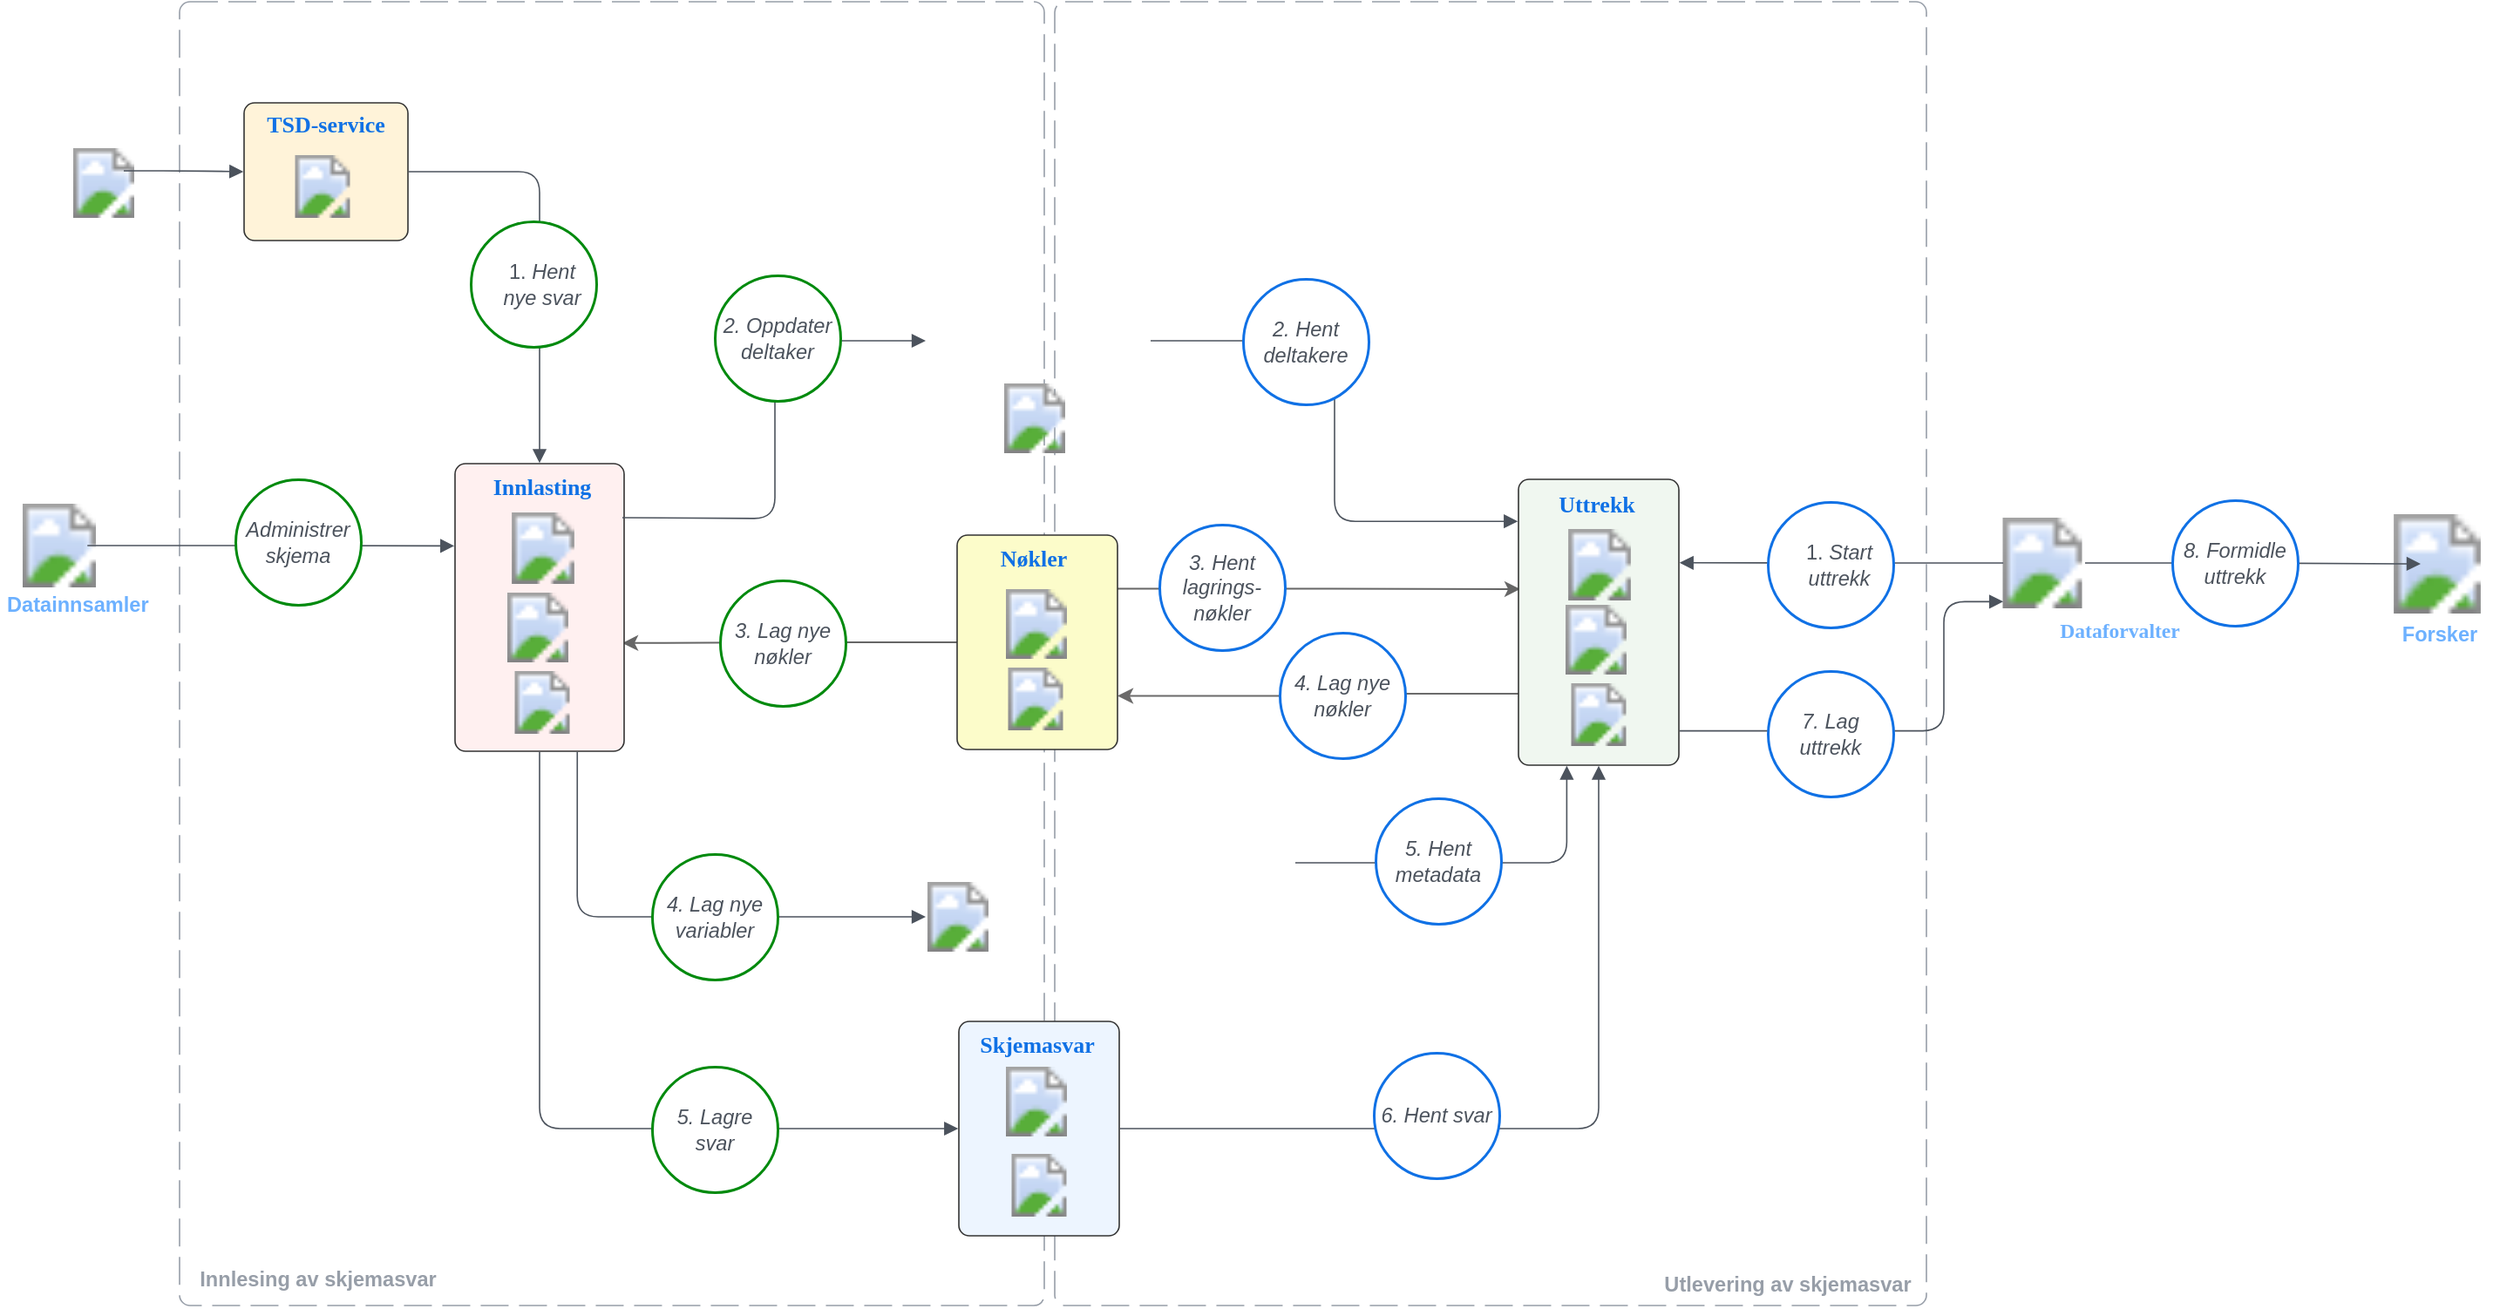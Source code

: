 <mxfile version="21.2.2" type="github">
  <diagram name="Overordnet DFD" id="p1mobohHn-rAi2GdAl_f">
    <mxGraphModel dx="2954" dy="1124" grid="0" gridSize="10" guides="1" tooltips="1" connect="1" arrows="1" fold="1" page="1" pageScale="1" pageWidth="1169" pageHeight="1654" math="0" shadow="0">
      <root>
        <mxCell id="0" />
        <mxCell id="1" parent="0" />
        <mxCell id="_SskfhGTbJ6wE_vmLKrL-1" value="" style="group;movable=1;resizable=1;rotatable=1;deletable=1;editable=1;locked=0;connectable=1;" parent="1" connectable="0" vertex="1">
          <mxGeometry x="62" y="85" width="1431" height="748" as="geometry" />
        </mxCell>
        <mxCell id="_SskfhGTbJ6wE_vmLKrL-2" style="edgeStyle=orthogonalEdgeStyle;rounded=0;orthogonalLoop=1;jettySize=auto;html=1;exitX=0;exitY=0.5;exitDx=0;exitDy=0;entryX=0.99;entryY=0.624;entryDx=0;entryDy=0;entryPerimeter=0;movable=1;resizable=1;rotatable=1;deletable=1;editable=1;locked=0;connectable=1;strokeColor=#666666;" parent="_SskfhGTbJ6wE_vmLKrL-1" source="_SskfhGTbJ6wE_vmLKrL-26" target="_SskfhGTbJ6wE_vmLKrL-7" edge="1">
          <mxGeometry relative="1" as="geometry" />
        </mxCell>
        <mxCell id="_SskfhGTbJ6wE_vmLKrL-3" value="" style="html=1;jettySize=18;whiteSpace=wrap;fontSize=13;strokeColor=#4c535d;strokeOpacity=100;strokeWidth=0.8;rounded=1;arcSize=24;edgeStyle=orthogonalEdgeStyle;startArrow=none;endArrow=block;endFill=1;exitX=1.004;exitY=0.5;exitPerimeter=0;entryX=0.5;entryY=1.002;entryPerimeter=0;lucidId=m3ALGj-d7joP;movable=1;resizable=1;rotatable=1;deletable=1;editable=1;locked=0;connectable=1;" parent="_SskfhGTbJ6wE_vmLKrL-1" source="_SskfhGTbJ6wE_vmLKrL-18" target="_SskfhGTbJ6wE_vmLKrL-33" edge="1">
          <mxGeometry width="100" height="100" relative="1" as="geometry">
            <Array as="points" />
          </mxGeometry>
        </mxCell>
        <mxCell id="_SskfhGTbJ6wE_vmLKrL-4" value="" style="html=1;jettySize=18;whiteSpace=wrap;fontSize=13;strokeColor=#4c535d;strokeOpacity=100;strokeWidth=0.8;rounded=1;arcSize=24;edgeStyle=orthogonalEdgeStyle;startArrow=none;endArrow=block;endFill=1;exitX=1;exitY=0.5;exitPerimeter=0;entryX=0.301;entryY=1.002;entryPerimeter=0;lucidId=NqBLbaFmAcKg;movable=1;resizable=1;rotatable=1;deletable=1;editable=1;locked=0;connectable=1;" parent="_SskfhGTbJ6wE_vmLKrL-1" source="_SskfhGTbJ6wE_vmLKrL-31" target="_SskfhGTbJ6wE_vmLKrL-33" edge="1">
          <mxGeometry width="100" height="100" relative="1" as="geometry">
            <Array as="points" />
          </mxGeometry>
        </mxCell>
        <mxCell id="_SskfhGTbJ6wE_vmLKrL-5" style="edgeStyle=orthogonalEdgeStyle;rounded=0;orthogonalLoop=1;jettySize=auto;html=1;exitX=1;exitY=0.25;exitDx=0;exitDy=0;entryX=0.011;entryY=0.384;entryDx=0;entryDy=0;entryPerimeter=0;strokeColor=#666666;movable=1;resizable=1;rotatable=1;deletable=1;editable=1;locked=0;connectable=1;" parent="_SskfhGTbJ6wE_vmLKrL-1" source="_SskfhGTbJ6wE_vmLKrL-26" target="_SskfhGTbJ6wE_vmLKrL-33" edge="1">
          <mxGeometry relative="1" as="geometry" />
        </mxCell>
        <mxCell id="_SskfhGTbJ6wE_vmLKrL-6" style="edgeStyle=orthogonalEdgeStyle;rounded=0;orthogonalLoop=1;jettySize=auto;html=1;exitX=0;exitY=0.75;exitDx=0;exitDy=0;entryX=1;entryY=0.75;entryDx=0;entryDy=0;strokeColor=#6B6A6A;movable=1;resizable=1;rotatable=1;deletable=1;editable=1;locked=0;connectable=1;" parent="_SskfhGTbJ6wE_vmLKrL-1" source="_SskfhGTbJ6wE_vmLKrL-33" target="_SskfhGTbJ6wE_vmLKrL-26" edge="1">
          <mxGeometry relative="1" as="geometry" />
        </mxCell>
        <mxCell id="_SskfhGTbJ6wE_vmLKrL-7" value="" style="html=1;overflow=block;blockSpacing=1;whiteSpace=wrap;container=1;pointerEvents=0;collapsible=0;recursiveResize=0;fontSize=13;fontFamily=Aller;fontColor=#1071e5;fontStyle=1;align=center;spacing=0;strokeColor=#333333;strokeOpacity=100;fillOpacity=100;rounded=1;absoluteArcSize=1;arcSize=12;fillColor=#fff0f0;strokeWidth=0.8;lucidId=BAAL~JC_bgIk;movable=1;resizable=1;rotatable=1;deletable=1;editable=1;locked=0;connectable=1;" parent="_SskfhGTbJ6wE_vmLKrL-1" vertex="1">
          <mxGeometry x="260" y="265" width="97" height="165" as="geometry" />
        </mxCell>
        <mxCell id="_SskfhGTbJ6wE_vmLKrL-8" value="Innlasting" style="html=1;overflow=block;blockSpacing=1;whiteSpace=wrap;fontSize=13;fontFamily=Aller;fontColor=#1071e5;fontStyle=1;align=center;spacing=3.8;strokeOpacity=0;fillOpacity=0;rounded=1;absoluteArcSize=1;arcSize=12;fillColor=#ffffff;dashed=1;fixDash=1;dashPattern=3 8;strokeWidth=0.8;lucidId=6TALJ8ZVi1BV;movable=1;resizable=1;rotatable=1;deletable=1;editable=1;locked=0;connectable=1;" parent="_SskfhGTbJ6wE_vmLKrL-7" vertex="1">
          <mxGeometry x="3" y="-6" width="94" height="37" as="geometry" />
        </mxCell>
        <mxCell id="_SskfhGTbJ6wE_vmLKrL-9" value="" style="html=1;overflow=block;blockSpacing=1;whiteSpace=wrap;shape=image;fontSize=13;spacing=0;strokeColor=none;strokeOpacity=100;dashed=1;fixDash=1;dashPattern=3 8;strokeWidth=0;image=https://images.lucid.app/images/489b27bb-14c3-4a00-80f2-0de140884c8b/content;lucidId=aDALiyf85_mt;movable=1;resizable=1;rotatable=1;deletable=1;editable=1;locked=0;connectable=1;" parent="_SskfhGTbJ6wE_vmLKrL-7" vertex="1">
          <mxGeometry x="32" y="119" width="36" height="36" as="geometry" />
        </mxCell>
        <mxCell id="_SskfhGTbJ6wE_vmLKrL-10" value="" style="html=1;overflow=block;blockSpacing=1;whiteSpace=wrap;container=1;pointerEvents=0;collapsible=0;recursiveResize=0;fontSize=13;align=center;spacing=0;strokeColor=#979ea8;strokeOpacity=100;fillOpacity=0;rounded=1;absoluteArcSize=1;arcSize=12;fillColor=#000000;dashed=1;fixDash=1;dashPattern=16 6;strokeWidth=0.8;lucidId=GzBLAIeZcSr7;movable=1;resizable=1;rotatable=1;deletable=1;editable=1;locked=0;connectable=1;" parent="_SskfhGTbJ6wE_vmLKrL-1" vertex="1">
          <mxGeometry x="102" width="496" height="748" as="geometry" />
        </mxCell>
        <mxCell id="_SskfhGTbJ6wE_vmLKrL-11" value="" style="html=1;overflow=block;blockSpacing=1;whiteSpace=wrap;shape=image;fontSize=13;spacing=0;strokeColor=none;strokeOpacity=100;dashed=1;fixDash=1;dashPattern=3 8;strokeWidth=0;image=https://images.lucid.app/images/78f315e0-aff2-4141-9fc5-e8708625da5f/content;lucidId=aDALw7PpPLFq;movable=1;resizable=1;rotatable=1;deletable=1;editable=1;locked=0;connectable=1;" parent="_SskfhGTbJ6wE_vmLKrL-10" vertex="1">
          <mxGeometry x="187" y="339" width="37" height="40" as="geometry" />
        </mxCell>
        <mxCell id="_SskfhGTbJ6wE_vmLKrL-12" value="" style="html=1;overflow=block;blockSpacing=1;whiteSpace=wrap;shape=image;fontSize=13;spacing=0;strokeColor=none;strokeOpacity=100;dashed=1;fixDash=1;dashPattern=3 8;strokeWidth=0;image=https://images.lucid.app/images/f4a6d068-1747-4cda-8e01-d29fd111b897/content;lucidId=aDALsj3Fu5dK;movable=1;resizable=1;rotatable=1;deletable=1;editable=1;locked=0;connectable=1;" parent="_SskfhGTbJ6wE_vmLKrL-10" vertex="1">
          <mxGeometry x="190" y="293" width="37" height="41" as="geometry" />
        </mxCell>
        <mxCell id="_SskfhGTbJ6wE_vmLKrL-13" value="3. Lag nye nøkler" style="html=1;overflow=block;blockSpacing=1;whiteSpace=wrap;ellipse;fontSize=11.8;fontColor=#4c535d;fontStyle=2;align=center;spacing=3.8;strokeColor=#008a0e;strokeOpacity=100;fillOpacity=100;rounded=1;absoluteArcSize=1;arcSize=12;fillColor=#ffffff;strokeWidth=1.5;lucidId=S-ALPJSNW~8j;movable=1;resizable=1;rotatable=1;deletable=1;editable=1;locked=0;connectable=1;" parent="_SskfhGTbJ6wE_vmLKrL-10" vertex="1">
          <mxGeometry x="310" y="332" width="72" height="72" as="geometry" />
        </mxCell>
        <mxCell id="_SskfhGTbJ6wE_vmLKrL-14" value="" style="html=1;overflow=block;blockSpacing=1;whiteSpace=wrap;container=1;pointerEvents=0;collapsible=0;recursiveResize=0;fontSize=13;align=center;spacing=0;strokeColor=#979ea8;strokeOpacity=100;fillOpacity=0;rounded=1;absoluteArcSize=1;arcSize=12;fillColor=#000000;dashed=1;fixDash=1;dashPattern=16 6;strokeWidth=0.8;lucidId=PzBL8DXL-cK-;movable=1;resizable=1;rotatable=1;deletable=1;editable=1;locked=0;connectable=1;" parent="_SskfhGTbJ6wE_vmLKrL-1" vertex="1">
          <mxGeometry x="604" width="500" height="748" as="geometry" />
        </mxCell>
        <mxCell id="_SskfhGTbJ6wE_vmLKrL-15" value="5. Hent metadata" style="html=1;overflow=block;blockSpacing=1;whiteSpace=wrap;ellipse;fontSize=11.8;fontColor=#4c535d;fontStyle=2;align=center;spacing=3.8;strokeColor=#1071e5;strokeOpacity=100;fillOpacity=100;rounded=1;absoluteArcSize=1;arcSize=12;fillColor=#ffffff;strokeWidth=1.5;lucidId=UqBL99k8uXmt;movable=1;resizable=1;rotatable=1;deletable=1;editable=1;locked=0;connectable=1;" parent="_SskfhGTbJ6wE_vmLKrL-14" vertex="1">
          <mxGeometry x="184" y="457" width="72" height="72" as="geometry" />
        </mxCell>
        <mxCell id="_SskfhGTbJ6wE_vmLKrL-16" value="4. Lag nye nøkler" style="html=1;overflow=block;blockSpacing=1;whiteSpace=wrap;ellipse;fontSize=11.8;fontColor=#4c535d;fontStyle=2;align=center;spacing=3.8;strokeColor=#1071e5;strokeOpacity=100;fillOpacity=100;rounded=1;absoluteArcSize=1;arcSize=12;fillColor=#ffffff;strokeWidth=1.5;lucidId=UqBL99k8uXmt;movable=1;resizable=1;rotatable=1;deletable=1;editable=1;locked=0;connectable=1;" parent="_SskfhGTbJ6wE_vmLKrL-14" vertex="1">
          <mxGeometry x="129" y="362" width="72" height="72" as="geometry" />
        </mxCell>
        <mxCell id="_SskfhGTbJ6wE_vmLKrL-17" value="3. Hent lagrings-nøkler" style="html=1;overflow=block;blockSpacing=1;whiteSpace=wrap;ellipse;fontSize=11.8;fontColor=#4c535d;fontStyle=2;align=center;spacing=3.8;strokeColor=#1071e5;strokeOpacity=100;fillOpacity=100;rounded=1;absoluteArcSize=1;arcSize=12;fillColor=#ffffff;strokeWidth=1.5;lucidId=-pBLqpvFxMqy;movable=1;resizable=1;rotatable=1;deletable=1;editable=1;locked=0;connectable=1;" parent="_SskfhGTbJ6wE_vmLKrL-14" vertex="1">
          <mxGeometry x="60" y="300" width="72" height="72" as="geometry" />
        </mxCell>
        <mxCell id="_SskfhGTbJ6wE_vmLKrL-18" value="" style="html=1;overflow=block;blockSpacing=1;whiteSpace=wrap;container=1;pointerEvents=0;collapsible=0;recursiveResize=0;fontSize=13;fontFamily=Aller;fontColor=#1071e5;fontStyle=1;align=center;spacing=0;strokeColor=#333333;strokeOpacity=100;fillOpacity=100;rounded=1;absoluteArcSize=1;arcSize=12;fillColor=#edf5ff;strokeWidth=0.8;lucidId=butDnPpYBndo;movable=1;resizable=1;rotatable=1;deletable=1;editable=1;locked=0;connectable=1;" parent="_SskfhGTbJ6wE_vmLKrL-1" vertex="1">
          <mxGeometry x="549" y="585" width="92" height="123" as="geometry" />
        </mxCell>
        <mxCell id="_SskfhGTbJ6wE_vmLKrL-19" value="Skjemasvar" style="html=1;overflow=block;blockSpacing=1;whiteSpace=wrap;fontSize=13;fontFamily=Aller;fontColor=#1071e5;fontStyle=1;align=center;spacing=3.8;strokeOpacity=0;fillOpacity=0;rounded=1;absoluteArcSize=1;arcSize=12;fillColor=#ffffff;dashed=1;fixDash=1;dashPattern=3 8;strokeWidth=0.8;lucidId=6TALJ8ZVi1BV;movable=1;resizable=1;rotatable=1;deletable=1;editable=1;locked=0;connectable=1;" parent="_SskfhGTbJ6wE_vmLKrL-18" vertex="1">
          <mxGeometry x="-2" y="-6" width="94" height="37" as="geometry" />
        </mxCell>
        <mxCell id="_SskfhGTbJ6wE_vmLKrL-20" value="" style="html=1;overflow=block;blockSpacing=1;whiteSpace=wrap;shape=image;fontSize=13;spacing=0;strokeColor=none;strokeOpacity=100;dashed=1;fixDash=1;dashPattern=3 8;strokeWidth=0;image=https://images.lucid.app/images/78f315e0-aff2-4141-9fc5-e8708625da5f/content;lucidId=butDirxpSJ1M;movable=1;resizable=1;rotatable=1;deletable=1;editable=1;locked=0;connectable=1;" parent="_SskfhGTbJ6wE_vmLKrL-18" vertex="1">
          <mxGeometry x="26" y="26" width="37" height="40" as="geometry" />
        </mxCell>
        <mxCell id="_SskfhGTbJ6wE_vmLKrL-21" value="" style="html=1;overflow=block;blockSpacing=1;whiteSpace=wrap;shape=image;fontSize=13;spacing=0;strokeColor=none;strokeOpacity=100;dashed=1;fixDash=1;dashPattern=3 8;strokeWidth=0;image=https://images.lucid.app/images/489b27bb-14c3-4a00-80f2-0de140884c8b/content;lucidId=butDoZ-wc36q;movable=1;resizable=1;rotatable=1;deletable=1;editable=1;locked=0;connectable=1;" parent="_SskfhGTbJ6wE_vmLKrL-18" vertex="1">
          <mxGeometry x="28" y="76" width="36" height="36" as="geometry" />
        </mxCell>
        <mxCell id="_SskfhGTbJ6wE_vmLKrL-22" value="" style="group;dropTarget=0;pointerEvents=0;movable=1;resizable=1;rotatable=1;deletable=1;editable=1;locked=0;connectable=1;" parent="_SskfhGTbJ6wE_vmLKrL-1" vertex="1">
          <mxGeometry x="530" y="159" width="129" height="100" as="geometry" />
        </mxCell>
        <mxCell id="_SskfhGTbJ6wE_vmLKrL-23" value="" style="html=1;overflow=block;blockSpacing=1;whiteSpace=wrap;shape=image;fontSize=13;spacing=0;strokeColor=none;strokeOpacity=100;strokeWidth=0;image=https://images.lucid.app/images/6f1b0a71-315b-461a-a54c-21cab451709d/content;imageAspect=0;lucidId=rNtD.P3ywUr0;movable=1;resizable=1;rotatable=1;deletable=1;editable=1;locked=0;connectable=1;" parent="_SskfhGTbJ6wE_vmLKrL-22" vertex="1">
          <mxGeometry width="129" height="71" as="geometry" />
        </mxCell>
        <mxCell id="_SskfhGTbJ6wE_vmLKrL-24" value="" style="html=1;overflow=block;blockSpacing=1;whiteSpace=wrap;shape=image;fontSize=13;spacing=0;strokeColor=none;strokeOpacity=100;dashed=1;fixDash=1;dashPattern=3 8;strokeWidth=0;image=https://images.lucid.app/images/78f315e0-aff2-4141-9fc5-e8708625da5f/content;lucidId=xOtDAjj~40dz;movable=1;resizable=1;rotatable=1;deletable=1;editable=1;locked=0;connectable=1;" parent="_SskfhGTbJ6wE_vmLKrL-22" vertex="1">
          <mxGeometry x="44" y="60" width="37" height="40" as="geometry" />
        </mxCell>
        <mxCell id="_SskfhGTbJ6wE_vmLKrL-25" value="" style="group;dropTarget=0;pointerEvents=0;movable=1;resizable=1;rotatable=1;deletable=1;editable=1;locked=0;connectable=1;" parent="_SskfhGTbJ6wE_vmLKrL-1" vertex="1">
          <mxGeometry x="502" y="296" width="180" height="133" as="geometry" />
        </mxCell>
        <mxCell id="_SskfhGTbJ6wE_vmLKrL-26" value="" style="html=1;overflow=block;blockSpacing=1;whiteSpace=wrap;container=1;pointerEvents=0;collapsible=0;recursiveResize=0;fontSize=13;align=center;spacing=0;strokeColor=#333333;strokeOpacity=100;fillOpacity=100;rounded=1;absoluteArcSize=1;arcSize=12;fillColor=#fcfcca;strokeWidth=0.8;lucidId=butDgJN_UlCV;movable=1;resizable=1;rotatable=1;deletable=1;editable=1;locked=0;connectable=1;" parent="_SskfhGTbJ6wE_vmLKrL-25" vertex="1">
          <mxGeometry x="46" y="10" width="92" height="123" as="geometry" />
        </mxCell>
        <mxCell id="_SskfhGTbJ6wE_vmLKrL-27" value="Nøkler" style="html=1;overflow=block;blockSpacing=1;whiteSpace=wrap;fontSize=13;fontFamily=Aller;fontColor=#1071e5;fontStyle=1;align=center;spacing=3.8;strokeOpacity=0;fillOpacity=0;rounded=1;absoluteArcSize=1;arcSize=12;fillColor=#ffffff;dashed=1;fixDash=1;dashPattern=3 8;strokeWidth=0.8;lucidId=butD~S3N8t9-;movable=1;resizable=1;rotatable=1;deletable=1;editable=1;locked=0;connectable=1;" parent="_SskfhGTbJ6wE_vmLKrL-25" vertex="1">
          <mxGeometry width="180" height="45" as="geometry" />
        </mxCell>
        <mxCell id="_SskfhGTbJ6wE_vmLKrL-28" value="" style="html=1;overflow=block;blockSpacing=1;whiteSpace=wrap;shape=image;fontSize=13;spacing=0;strokeColor=none;strokeOpacity=100;dashed=1;fixDash=1;dashPattern=3 8;strokeWidth=0;image=https://images.lucid.app/images/78f315e0-aff2-4141-9fc5-e8708625da5f/content;lucidId=butDIm9WPqHB;movable=1;resizable=1;rotatable=1;deletable=1;editable=1;locked=0;connectable=1;" parent="_SskfhGTbJ6wE_vmLKrL-1" vertex="1">
          <mxGeometry x="575" y="337" width="37" height="40" as="geometry" />
        </mxCell>
        <mxCell id="_SskfhGTbJ6wE_vmLKrL-29" value="" style="html=1;overflow=block;blockSpacing=1;whiteSpace=wrap;shape=image;fontSize=13;spacing=0;strokeColor=none;strokeOpacity=100;dashed=1;fixDash=1;dashPattern=3 8;strokeWidth=0;image=https://images.lucid.app/images/489b27bb-14c3-4a00-80f2-0de140884c8b/content;lucidId=butD3a-C~3DQ;movable=1;resizable=1;rotatable=1;deletable=1;editable=1;locked=0;connectable=1;" parent="_SskfhGTbJ6wE_vmLKrL-1" vertex="1">
          <mxGeometry x="575" y="382" width="36" height="36" as="geometry" />
        </mxCell>
        <mxCell id="_SskfhGTbJ6wE_vmLKrL-30" value="" style="group;dropTarget=0;pointerEvents=0;movable=1;resizable=1;rotatable=1;deletable=1;editable=1;locked=0;connectable=1;" parent="_SskfhGTbJ6wE_vmLKrL-1" vertex="1">
          <mxGeometry x="530" y="469" width="212" height="76" as="geometry" />
        </mxCell>
        <mxCell id="_SskfhGTbJ6wE_vmLKrL-31" value="" style="html=1;overflow=block;blockSpacing=1;whiteSpace=wrap;shape=image;fontSize=13;spacing=0;strokeColor=none;strokeOpacity=100;strokeWidth=0;image=https://images.lucid.app/images/5cb737f9-5483-4222-b59e-92fc2ca790d2/content;imageAspect=0;lucidId=bxtDoopioOxb;movable=1;resizable=1;rotatable=1;deletable=1;editable=1;locked=0;connectable=1;" parent="_SskfhGTbJ6wE_vmLKrL-30" vertex="1">
          <mxGeometry x="16" width="196" height="50" as="geometry" />
        </mxCell>
        <mxCell id="_SskfhGTbJ6wE_vmLKrL-32" value="" style="html=1;overflow=block;blockSpacing=1;whiteSpace=wrap;shape=image;fontSize=13;spacing=0;strokeColor=none;strokeOpacity=100;dashed=1;fixDash=1;dashPattern=3 8;strokeWidth=0;image=https://images.lucid.app/images/78f315e0-aff2-4141-9fc5-e8708625da5f/content;lucidId=hPtDIRYQK_m8;movable=1;resizable=1;rotatable=1;deletable=1;editable=1;locked=0;connectable=1;" parent="_SskfhGTbJ6wE_vmLKrL-30" vertex="1">
          <mxGeometry y="36" width="37" height="40" as="geometry" />
        </mxCell>
        <mxCell id="_SskfhGTbJ6wE_vmLKrL-33" value="" style="html=1;overflow=block;blockSpacing=1;whiteSpace=wrap;container=1;pointerEvents=0;collapsible=0;recursiveResize=0;fontSize=13;align=center;spacing=0;strokeColor=#333333;strokeOpacity=100;fillOpacity=100;rounded=1;absoluteArcSize=1;arcSize=12;fillColor=#f0f7f0;strokeWidth=0.8;lucidId=butDTeWXla3T;movable=1;resizable=1;rotatable=1;deletable=1;editable=1;locked=0;connectable=1;" parent="_SskfhGTbJ6wE_vmLKrL-1" vertex="1">
          <mxGeometry x="870" y="274" width="92" height="164" as="geometry" />
        </mxCell>
        <mxCell id="_SskfhGTbJ6wE_vmLKrL-34" value="Uttrekk" style="html=1;overflow=block;blockSpacing=1;whiteSpace=wrap;fontSize=13;fontFamily=Aller;fontColor=#1071e5;fontStyle=1;align=center;spacing=3.8;strokeOpacity=0;fillOpacity=0;rounded=1;absoluteArcSize=1;arcSize=12;fillColor=#ffffff;dashed=1;fixDash=1;dashPattern=3 8;strokeWidth=0.8;lucidId=6TALJ8ZVi1BV;movable=1;resizable=1;rotatable=1;deletable=1;editable=1;locked=0;connectable=1;" parent="_SskfhGTbJ6wE_vmLKrL-33" vertex="1">
          <mxGeometry x="-2" y="-5" width="94" height="37" as="geometry" />
        </mxCell>
        <mxCell id="_SskfhGTbJ6wE_vmLKrL-35" value="" style="html=1;overflow=block;blockSpacing=1;whiteSpace=wrap;shape=image;fontSize=13;spacing=0;strokeColor=none;strokeOpacity=100;dashed=1;fixDash=1;dashPattern=3 8;strokeWidth=0;image=https://images.lucid.app/images/78f315e0-aff2-4141-9fc5-e8708625da5f/content;lucidId=aDALw7PpPLFq;movable=1;resizable=1;rotatable=1;deletable=1;editable=1;locked=0;connectable=1;" parent="_SskfhGTbJ6wE_vmLKrL-33" vertex="1">
          <mxGeometry x="26" y="72" width="37" height="40" as="geometry" />
        </mxCell>
        <mxCell id="_SskfhGTbJ6wE_vmLKrL-36" value="" style="html=1;overflow=block;blockSpacing=1;whiteSpace=wrap;shape=image;fontSize=13;spacing=0;strokeColor=none;strokeOpacity=100;dashed=1;fixDash=1;dashPattern=3 8;strokeWidth=0;image=https://images.lucid.app/images/f4a6d068-1747-4cda-8e01-d29fd111b897/content;lucidId=aDALsj3Fu5dK;movable=1;resizable=1;rotatable=1;deletable=1;editable=1;locked=0;connectable=1;" parent="_SskfhGTbJ6wE_vmLKrL-33" vertex="1">
          <mxGeometry x="28" y="28.5" width="37" height="41" as="geometry" />
        </mxCell>
        <mxCell id="_SskfhGTbJ6wE_vmLKrL-37" value="" style="group;dropTarget=0;pointerEvents=0;movable=1;resizable=1;rotatable=1;deletable=1;editable=1;locked=0;connectable=1;" parent="_SskfhGTbJ6wE_vmLKrL-1" vertex="1">
          <mxGeometry x="1366" y="294" width="65" height="84" as="geometry" />
        </mxCell>
        <mxCell id="_SskfhGTbJ6wE_vmLKrL-38" value="" style="html=1;overflow=block;blockSpacing=1;whiteSpace=wrap;shape=image;fontSize=13;spacing=0;strokeColor=none;strokeOpacity=100;dashed=1;fixDash=1;dashPattern=3 8;strokeWidth=0;image=https://assets.streamlinehq.com/image/private/w_48,h_48,ar_1/f_auto/v1/icons/streamline-freehand-duotone/avatars/geometric-women-professions/geometric-professions-woman-scientist-boimukv2wmrpodcl2itcfe.png?_a=ATO2BAA0;lucidId=cQALNivhWt32;movable=1;resizable=1;rotatable=1;deletable=1;editable=1;locked=0;connectable=1;" parent="_SskfhGTbJ6wE_vmLKrL-37" vertex="1">
          <mxGeometry x="2" width="58" height="57" as="geometry" />
        </mxCell>
        <mxCell id="_SskfhGTbJ6wE_vmLKrL-39" value="Forsker" style="html=1;overflow=block;blockSpacing=1;whiteSpace=wrap;fontSize=11.8;fontColor=#6db1ff;fontStyle=1;align=center;spacing=3.8;strokeOpacity=0;fillOpacity=0;rounded=1;absoluteArcSize=1;arcSize=12;fillColor=#ffffff;dashed=1;fixDash=1;dashPattern=3 8;strokeWidth=0.8;lucidId=cQAL7sNdCHuO;movable=1;resizable=1;rotatable=1;deletable=1;editable=1;locked=0;connectable=1;" parent="_SskfhGTbJ6wE_vmLKrL-37" vertex="1">
          <mxGeometry y="54" width="65" height="30" as="geometry" />
        </mxCell>
        <mxCell id="_SskfhGTbJ6wE_vmLKrL-40" value="" style="group;dropTarget=0;pointerEvents=0;movable=1;resizable=1;rotatable=1;deletable=1;editable=1;locked=0;connectable=1;" parent="_SskfhGTbJ6wE_vmLKrL-1" vertex="1">
          <mxGeometry x="1123" y="296" width="184" height="88" as="geometry" />
        </mxCell>
        <mxCell id="_SskfhGTbJ6wE_vmLKrL-41" value="" style="html=1;overflow=block;blockSpacing=1;whiteSpace=wrap;shape=image;fontSize=13;spacing=0;strokeColor=none;strokeOpacity=100;dashed=1;fixDash=1;dashPattern=3 8;strokeWidth=0;image=https://images.lucid.app/images/5f0ced71-819a-4e7d-98f5-009da8412536/content;lucidId=butDy0tP97s-;movable=1;resizable=1;rotatable=1;deletable=1;editable=1;locked=0;connectable=1;" parent="_SskfhGTbJ6wE_vmLKrL-40" vertex="1">
          <mxGeometry x="23" width="49" height="52" as="geometry" />
        </mxCell>
        <mxCell id="_SskfhGTbJ6wE_vmLKrL-42" value="Dataforvalter" style="html=1;overflow=block;blockSpacing=1;whiteSpace=wrap;fontSize=11.8;fontFamily=Aller;fontColor=#6db1ff;fontStyle=1;align=center;spacing=3.8;strokeOpacity=0;fillOpacity=0;rounded=1;absoluteArcSize=1;arcSize=12;fillColor=#ffffff;dashed=1;fixDash=1;dashPattern=3 8;strokeWidth=0.8;lucidId=c_tD6jT62AeR;movable=1;resizable=1;rotatable=1;deletable=1;editable=1;locked=0;connectable=1;" parent="_SskfhGTbJ6wE_vmLKrL-40" vertex="1">
          <mxGeometry y="41" width="184" height="47" as="geometry" />
        </mxCell>
        <mxCell id="_SskfhGTbJ6wE_vmLKrL-43" value="" style="group;dropTarget=0;pointerEvents=0;movable=1;resizable=1;rotatable=1;deletable=1;editable=1;locked=0;connectable=1;" parent="_SskfhGTbJ6wE_vmLKrL-1" vertex="1">
          <mxGeometry y="288" width="62" height="71" as="geometry" />
        </mxCell>
        <mxCell id="_SskfhGTbJ6wE_vmLKrL-44" value="" style="html=1;overflow=block;blockSpacing=1;whiteSpace=wrap;shape=image;fontSize=13;spacing=0;strokeColor=none;strokeOpacity=100;strokeWidth=0;image=https://assets.streamlinehq.com/image/private/w_48,h_48,ar_1/f_auto/v1/icons/streamline-freehand-duotone/avatars/geometric-men-people/geometric-people-man-168cmn44g3kngwvrrp7tu.png?_a=ATO2BAA0;lucidId=tQAL7YMgzV_b;movable=1;resizable=1;rotatable=1;deletable=1;editable=1;locked=0;connectable=1;" parent="_SskfhGTbJ6wE_vmLKrL-43" vertex="1">
          <mxGeometry x="4" width="58" height="48" as="geometry" />
        </mxCell>
        <mxCell id="_SskfhGTbJ6wE_vmLKrL-45" value="Datainnsamler" style="html=1;overflow=block;blockSpacing=1;whiteSpace=wrap;fontSize=11.8;fontColor=#6db1ff;fontStyle=1;align=center;spacing=3.8;strokeOpacity=0;fillOpacity=0;rounded=1;absoluteArcSize=1;arcSize=12;fillColor=#ffffff;strokeWidth=0.8;lucidId=tQAL7jIi3ubN;movable=1;resizable=1;rotatable=1;deletable=1;editable=1;locked=0;connectable=1;" parent="_SskfhGTbJ6wE_vmLKrL-43" vertex="1">
          <mxGeometry y="44" width="62" height="27" as="geometry" />
        </mxCell>
        <mxCell id="_SskfhGTbJ6wE_vmLKrL-46" value="" style="html=1;jettySize=18;whiteSpace=wrap;fontSize=13;strokeColor=#4c535d;strokeOpacity=100;strokeWidth=0.8;rounded=1;arcSize=24;edgeStyle=orthogonalEdgeStyle;startArrow=none;endArrow=block;endFill=1;exitX=0.778;exitY=0.5;exitPerimeter=0;entryX=-0.004;entryY=0.286;entryPerimeter=0;lucidId=DRALBGNb03jI;movable=1;resizable=1;rotatable=1;deletable=1;editable=1;locked=0;connectable=1;" parent="_SskfhGTbJ6wE_vmLKrL-1" source="_SskfhGTbJ6wE_vmLKrL-44" target="_SskfhGTbJ6wE_vmLKrL-7" edge="1">
          <mxGeometry width="100" height="100" relative="1" as="geometry">
            <Array as="points" />
          </mxGeometry>
        </mxCell>
        <mxCell id="_SskfhGTbJ6wE_vmLKrL-47" value="" style="html=1;jettySize=18;whiteSpace=wrap;fontSize=13;strokeColor=#4c535d;strokeOpacity=100;strokeWidth=0.8;rounded=1;arcSize=24;edgeStyle=orthogonalEdgeStyle;startArrow=none;endArrow=block;endFill=1;exitX=0.5;exitY=1.002;exitPerimeter=0;entryX=-0.004;entryY=0.5;entryPerimeter=0;lucidId=gSALSyNVHYw4;movable=1;resizable=1;rotatable=1;deletable=1;editable=1;locked=0;connectable=1;" parent="_SskfhGTbJ6wE_vmLKrL-1" source="_SskfhGTbJ6wE_vmLKrL-7" target="_SskfhGTbJ6wE_vmLKrL-18" edge="1">
          <mxGeometry width="100" height="100" relative="1" as="geometry">
            <Array as="points" />
          </mxGeometry>
        </mxCell>
        <mxCell id="_SskfhGTbJ6wE_vmLKrL-48" value="" style="group;dropTarget=0;pointerEvents=0;movable=1;resizable=1;rotatable=1;deletable=1;editable=1;locked=0;connectable=1;" parent="_SskfhGTbJ6wE_vmLKrL-1" vertex="1">
          <mxGeometry x="96" y="46" width="180" height="91" as="geometry" />
        </mxCell>
        <mxCell id="_SskfhGTbJ6wE_vmLKrL-49" value="" style="html=1;overflow=block;blockSpacing=1;whiteSpace=wrap;container=1;pointerEvents=0;collapsible=0;recursiveResize=0;fontSize=13;align=center;spacing=0;strokeColor=#333333;strokeOpacity=100;fillOpacity=100;rounded=1;absoluteArcSize=1;arcSize=12;fillColor=#fff3d9;strokeWidth=0.8;lucidId=6TALhw_WUDJp;movable=1;resizable=1;rotatable=1;deletable=1;editable=1;locked=0;connectable=1;" parent="_SskfhGTbJ6wE_vmLKrL-48" vertex="1">
          <mxGeometry x="43" y="12" width="94" height="79" as="geometry" />
        </mxCell>
        <mxCell id="_SskfhGTbJ6wE_vmLKrL-50" value="TSD-service" style="html=1;overflow=block;blockSpacing=1;whiteSpace=wrap;fontSize=13;fontFamily=Aller;fontColor=#1071e5;fontStyle=1;align=center;spacing=3.8;strokeOpacity=0;fillOpacity=0;rounded=1;absoluteArcSize=1;arcSize=12;fillColor=#ffffff;dashed=1;fixDash=1;dashPattern=3 8;strokeWidth=0.8;lucidId=6TALJ8ZVi1BV;movable=1;resizable=1;rotatable=1;deletable=1;editable=1;locked=0;connectable=1;" parent="_SskfhGTbJ6wE_vmLKrL-49" vertex="1">
          <mxGeometry y="-7" width="94" height="37" as="geometry" />
        </mxCell>
        <mxCell id="_SskfhGTbJ6wE_vmLKrL-51" value="" style="html=1;overflow=block;blockSpacing=1;whiteSpace=wrap;shape=image;fontSize=13;spacing=0;strokeColor=none;strokeOpacity=100;strokeWidth=0;image=https://images.lucid.app/images/a205625c-77f4-4559-baa6-0589df7098c5/content;imageAspect=0;lucidId=zWAL_jn3Yea9;container=1;collapsible=0;movable=1;resizable=1;rotatable=1;deletable=1;editable=1;locked=0;connectable=1;" parent="_SskfhGTbJ6wE_vmLKrL-1" vertex="1">
          <mxGeometry x="17" y="68" width="53" height="58" as="geometry" />
        </mxCell>
        <mxCell id="_SskfhGTbJ6wE_vmLKrL-52" value="" style="html=1;overflow=block;blockSpacing=1;whiteSpace=wrap;shape=image;fontSize=13;spacing=0;strokeColor=none;strokeOpacity=100;dashed=1;fixDash=1;dashPattern=3 8;strokeWidth=0;image=https://images.lucid.app/images/78f315e0-aff2-4141-9fc5-e8708625da5f/content;lucidId=HVALJarqcfpy;movable=1;resizable=1;rotatable=1;deletable=1;editable=1;locked=0;connectable=1;" parent="_SskfhGTbJ6wE_vmLKrL-1" vertex="1">
          <mxGeometry x="41" y="68" width="35" height="72" as="geometry" />
        </mxCell>
        <mxCell id="_SskfhGTbJ6wE_vmLKrL-53" value="" style="html=1;jettySize=18;whiteSpace=wrap;fontSize=13;strokeColor=#4c535d;strokeOpacity=100;strokeWidth=0.8;rounded=1;arcSize=24;edgeStyle=orthogonalEdgeStyle;startArrow=none;endArrow=block;endFill=1;exitX=1;exitY=0.5;exitPerimeter=0;entryX=-0.004;entryY=0.5;entryPerimeter=0;lucidId=gXALYpm7g9W5;movable=1;resizable=1;rotatable=1;deletable=1;editable=1;locked=0;connectable=1;" parent="_SskfhGTbJ6wE_vmLKrL-1" source="_SskfhGTbJ6wE_vmLKrL-51" target="_SskfhGTbJ6wE_vmLKrL-49" edge="1">
          <mxGeometry width="100" height="100" relative="1" as="geometry">
            <Array as="points" />
          </mxGeometry>
        </mxCell>
        <mxCell id="_SskfhGTbJ6wE_vmLKrL-54" value="" style="html=1;jettySize=18;whiteSpace=wrap;fontSize=13;strokeColor=#4c535d;strokeOpacity=100;strokeWidth=0.8;rounded=1;arcSize=24;edgeStyle=orthogonalEdgeStyle;startArrow=none;endArrow=block;endFill=1;exitX=0.723;exitY=1.002;exitPerimeter=0;entryX=0;entryY=0.5;entryPerimeter=0;lucidId=i1ALrAVhMO4v;movable=1;resizable=1;rotatable=1;deletable=1;editable=1;locked=0;connectable=1;" parent="_SskfhGTbJ6wE_vmLKrL-1" source="_SskfhGTbJ6wE_vmLKrL-7" target="_SskfhGTbJ6wE_vmLKrL-32" edge="1">
          <mxGeometry width="100" height="100" relative="1" as="geometry">
            <Array as="points" />
          </mxGeometry>
        </mxCell>
        <mxCell id="_SskfhGTbJ6wE_vmLKrL-55" value="" style="html=1;jettySize=18;whiteSpace=wrap;fontSize=13;strokeColor=#4c535d;strokeOpacity=100;strokeWidth=0.8;rounded=1;arcSize=24;edgeStyle=orthogonalEdgeStyle;startArrow=none;endArrow=block;endFill=1;exitX=1.004;exitY=0.5;exitPerimeter=0;entryX=0.5;entryY=-0.002;entryPerimeter=0;lucidId=S1ALCO~BZwyo;movable=1;resizable=1;rotatable=1;deletable=1;editable=1;locked=0;connectable=1;" parent="_SskfhGTbJ6wE_vmLKrL-1" source="_SskfhGTbJ6wE_vmLKrL-49" target="_SskfhGTbJ6wE_vmLKrL-7" edge="1">
          <mxGeometry width="100" height="100" relative="1" as="geometry">
            <Array as="points" />
          </mxGeometry>
        </mxCell>
        <mxCell id="_SskfhGTbJ6wE_vmLKrL-56" value="" style="html=1;jettySize=18;whiteSpace=wrap;fontSize=13;strokeColor=#4c535d;strokeOpacity=100;strokeWidth=0.8;rounded=1;arcSize=24;edgeStyle=orthogonalEdgeStyle;startArrow=none;endArrow=block;endFill=1;exitX=0.042;exitY=0.5;exitPerimeter=0;entryX=1.004;entryY=0.292;entryPerimeter=0;lucidId=S3ALB7hzN18H;movable=1;resizable=1;rotatable=1;deletable=1;editable=1;locked=0;connectable=1;" parent="_SskfhGTbJ6wE_vmLKrL-1" source="_SskfhGTbJ6wE_vmLKrL-41" target="_SskfhGTbJ6wE_vmLKrL-33" edge="1">
          <mxGeometry width="100" height="100" relative="1" as="geometry">
            <Array as="points" />
          </mxGeometry>
        </mxCell>
        <mxCell id="_SskfhGTbJ6wE_vmLKrL-57" value="" style="html=1;jettySize=18;whiteSpace=wrap;fontSize=13;strokeColor=#4c535d;strokeOpacity=100;strokeWidth=0.8;rounded=1;arcSize=24;edgeStyle=orthogonalEdgeStyle;startArrow=none;endArrow=block;endFill=1;exitX=1;exitY=0.5;exitPerimeter=0;entryX=0.336;entryY=0.5;entryPerimeter=0;lucidId=z8AL1AMGBqe-;movable=1;resizable=1;rotatable=1;deletable=1;editable=1;locked=0;connectable=1;" parent="_SskfhGTbJ6wE_vmLKrL-1" source="_SskfhGTbJ6wE_vmLKrL-41" target="_SskfhGTbJ6wE_vmLKrL-38" edge="1">
          <mxGeometry width="100" height="100" relative="1" as="geometry">
            <Array as="points" />
          </mxGeometry>
        </mxCell>
        <mxCell id="_SskfhGTbJ6wE_vmLKrL-58" value="&lt;ol style=&quot;margin: 0px; padding-left: 10px;list-style-position: inside; list-style-type:decimal&quot;&gt;&lt;li style=&quot;text-align:center;color:#4c535d;font-size:11.8px;&quot;&gt;&lt;span style=&quot;margin-left: 0px;margin-top: -2px;&quot;&gt;&lt;span style=&quot;font-size:11.8px;color:#4c535d;font-style: italic;&quot;&gt;Hent nye svar&lt;/span&gt;&lt;/span&gt;&lt;/li&gt;&lt;/ol&gt;" style="html=1;overflow=block;blockSpacing=1;whiteSpace=wrap;ellipse;fontSize=13;spacing=3.8;strokeColor=#008a0e;strokeOpacity=100;fillOpacity=100;rounded=1;absoluteArcSize=1;arcSize=12;fillColor=#ffffff;strokeWidth=1.5;lucidId=59AL.mwk7zZQ;movable=1;resizable=1;rotatable=1;deletable=1;editable=1;locked=0;connectable=1;" parent="_SskfhGTbJ6wE_vmLKrL-1" vertex="1">
          <mxGeometry x="269" y="126" width="72" height="72" as="geometry" />
        </mxCell>
        <mxCell id="_SskfhGTbJ6wE_vmLKrL-59" value="4. Lag nye variabler" style="html=1;overflow=block;blockSpacing=1;whiteSpace=wrap;ellipse;fontSize=11.8;fontColor=#4c535d;fontStyle=2;align=center;spacing=3.8;strokeColor=#008a0e;strokeOpacity=100;fillOpacity=100;rounded=1;absoluteArcSize=1;arcSize=12;fillColor=#ffffff;strokeWidth=1.5;lucidId=WbBL4zbmNeUF;movable=1;resizable=1;rotatable=1;deletable=1;editable=1;locked=0;connectable=1;" parent="_SskfhGTbJ6wE_vmLKrL-1" vertex="1">
          <mxGeometry x="373" y="489" width="72" height="72" as="geometry" />
        </mxCell>
        <mxCell id="_SskfhGTbJ6wE_vmLKrL-60" value="5. Lagre svar" style="html=1;overflow=block;blockSpacing=1;whiteSpace=wrap;ellipse;fontSize=11.8;fontColor=#4c535d;fontStyle=2;align=center;spacing=3.8;strokeColor=#008a0e;strokeOpacity=100;fillOpacity=100;rounded=1;absoluteArcSize=1;arcSize=12;fillColor=#ffffff;strokeWidth=1.5;lucidId=~bBL49Ooogpv;movable=1;resizable=1;rotatable=1;deletable=1;editable=1;locked=0;connectable=1;" parent="_SskfhGTbJ6wE_vmLKrL-1" vertex="1">
          <mxGeometry x="373" y="611" width="72" height="72" as="geometry" />
        </mxCell>
        <mxCell id="_SskfhGTbJ6wE_vmLKrL-61" value="Administrer skjema" style="html=1;overflow=block;blockSpacing=1;whiteSpace=wrap;ellipse;fontSize=11.8;fontColor=#4c535d;fontStyle=2;align=center;spacing=3.8;strokeColor=#008a0e;strokeOpacity=100;fillOpacity=100;rounded=1;absoluteArcSize=1;arcSize=12;fillColor=#ffffff;strokeWidth=1.5;lucidId=qcBLIXMZv9qz;movable=1;resizable=1;rotatable=1;deletable=1;editable=1;locked=0;connectable=1;" parent="_SskfhGTbJ6wE_vmLKrL-1" vertex="1">
          <mxGeometry x="134" y="274" width="72" height="72" as="geometry" />
        </mxCell>
        <mxCell id="_SskfhGTbJ6wE_vmLKrL-62" value="" style="html=1;jettySize=18;whiteSpace=wrap;fontSize=13;strokeColor=#4c535d;strokeOpacity=100;strokeWidth=0.8;rounded=1;arcSize=24;edgeStyle=orthogonalEdgeStyle;startArrow=none;endArrow=block;endFill=1;entryX=0;entryY=0.5;entryPerimeter=0;lucidId=HfBLFRZX2x7p;movable=1;resizable=1;rotatable=1;deletable=1;editable=1;locked=0;connectable=1;" parent="_SskfhGTbJ6wE_vmLKrL-1" target="_SskfhGTbJ6wE_vmLKrL-23" edge="1">
          <mxGeometry width="100" height="100" relative="1" as="geometry">
            <Array as="points" />
            <mxPoint x="356" y="296" as="sourcePoint" />
          </mxGeometry>
        </mxCell>
        <mxCell id="_SskfhGTbJ6wE_vmLKrL-63" value="2. Oppdater deltaker" style="html=1;overflow=block;blockSpacing=1;whiteSpace=wrap;ellipse;fontSize=11.8;fontColor=#4c535d;fontStyle=2;align=center;spacing=3.8;strokeColor=#008a0e;strokeOpacity=100;fillOpacity=100;rounded=1;absoluteArcSize=1;arcSize=12;fillColor=#ffffff;strokeWidth=1.5;lucidId=UfBL0jCUHfk-;movable=1;resizable=1;rotatable=1;deletable=1;editable=1;locked=0;connectable=1;" parent="_SskfhGTbJ6wE_vmLKrL-1" vertex="1">
          <mxGeometry x="409" y="157" width="72" height="72" as="geometry" />
        </mxCell>
        <mxCell id="_SskfhGTbJ6wE_vmLKrL-64" value="" style="html=1;jettySize=18;whiteSpace=wrap;fontSize=13;strokeColor=#4c535d;strokeOpacity=100;strokeWidth=0.8;rounded=1;arcSize=24;edgeStyle=orthogonalEdgeStyle;startArrow=none;endArrow=block;endFill=1;exitX=1;exitY=0.5;exitPerimeter=0;entryX=-0.004;entryY=0.147;entryPerimeter=0;lucidId=9hBL5IpEOacY;movable=1;resizable=1;rotatable=1;deletable=1;editable=1;locked=0;connectable=1;" parent="_SskfhGTbJ6wE_vmLKrL-1" source="_SskfhGTbJ6wE_vmLKrL-23" target="_SskfhGTbJ6wE_vmLKrL-33" edge="1">
          <mxGeometry width="100" height="100" relative="1" as="geometry">
            <Array as="points" />
          </mxGeometry>
        </mxCell>
        <mxCell id="_SskfhGTbJ6wE_vmLKrL-65" value="&lt;ol style=&quot;margin: 0px; padding-left: 10px;list-style-position: inside; list-style-type:decimal&quot;&gt;&lt;li style=&quot;text-align:center;color:#4c535d;font-size:11.8px;&quot;&gt;&lt;span style=&quot;margin-left: 0px;margin-top: -2px;&quot;&gt;&lt;span style=&quot;font-size:11.8px;color:#4c535d;font-style: italic;&quot;&gt;Start uttrekk&lt;/span&gt;&lt;/span&gt;&lt;/li&gt;&lt;/ol&gt;" style="html=1;overflow=block;blockSpacing=1;whiteSpace=wrap;ellipse;fontSize=13;spacing=3.8;strokeColor=#1071e5;strokeOpacity=100;fillOpacity=100;rounded=1;absoluteArcSize=1;arcSize=12;fillColor=#ffffff;strokeWidth=1.5;lucidId=CnBLCtBzPJ-0;movable=1;resizable=1;rotatable=1;deletable=1;editable=1;locked=0;connectable=1;" parent="_SskfhGTbJ6wE_vmLKrL-1" vertex="1">
          <mxGeometry x="1013" y="287" width="72" height="72" as="geometry" />
        </mxCell>
        <mxCell id="_SskfhGTbJ6wE_vmLKrL-66" value="2. Hent deltakere" style="html=1;overflow=block;blockSpacing=1;whiteSpace=wrap;ellipse;fontSize=11.8;fontColor=#4c535d;fontStyle=2;align=center;spacing=3.8;strokeColor=#1071e5;strokeOpacity=100;fillOpacity=100;rounded=1;absoluteArcSize=1;arcSize=12;fillColor=#ffffff;strokeWidth=1.5;lucidId=uoBLNFgemCey;movable=1;resizable=1;rotatable=1;deletable=1;editable=1;locked=0;connectable=1;" parent="_SskfhGTbJ6wE_vmLKrL-1" vertex="1">
          <mxGeometry x="712" y="159" width="72" height="72" as="geometry" />
        </mxCell>
        <mxCell id="_SskfhGTbJ6wE_vmLKrL-67" value="" style="html=1;jettySize=18;whiteSpace=wrap;fontSize=13;strokeColor=#4c535d;strokeOpacity=100;strokeWidth=0.8;rounded=1;arcSize=24;edgeStyle=orthogonalEdgeStyle;startArrow=none;endArrow=block;endFill=1;exitX=1.004;exitY=0.88;exitPerimeter=0;entryX=0.042;entryY=0.926;entryPerimeter=0;lucidId=ZrBL0guIbJEr;movable=1;resizable=1;rotatable=1;deletable=1;editable=1;locked=0;connectable=1;" parent="_SskfhGTbJ6wE_vmLKrL-1" source="_SskfhGTbJ6wE_vmLKrL-33" target="_SskfhGTbJ6wE_vmLKrL-41" edge="1">
          <mxGeometry width="100" height="100" relative="1" as="geometry">
            <Array as="points">
              <mxPoint x="1114" y="418" />
              <mxPoint x="1114" y="344" />
            </Array>
          </mxGeometry>
        </mxCell>
        <mxCell id="_SskfhGTbJ6wE_vmLKrL-68" value="7. Lag uttrekk" style="html=1;overflow=block;blockSpacing=1;whiteSpace=wrap;ellipse;fontSize=11.8;fontColor=#4c535d;fontStyle=2;align=center;spacing=3.8;strokeColor=#1071e5;strokeOpacity=100;fillOpacity=100;rounded=1;absoluteArcSize=1;arcSize=12;fillColor=#ffffff;strokeWidth=1.5;lucidId=.tBLjxMp~o7E;movable=1;resizable=1;rotatable=1;deletable=1;editable=1;locked=0;connectable=1;" parent="_SskfhGTbJ6wE_vmLKrL-1" vertex="1">
          <mxGeometry x="1013" y="384" width="72" height="72" as="geometry" />
        </mxCell>
        <mxCell id="_SskfhGTbJ6wE_vmLKrL-69" value="8. Formidle uttrekk" style="html=1;overflow=block;blockSpacing=1;whiteSpace=wrap;ellipse;fontSize=11.8;fontColor=#4c535d;fontStyle=2;align=center;spacing=3.8;strokeColor=#1071e5;strokeOpacity=100;fillOpacity=100;rounded=1;absoluteArcSize=1;arcSize=12;fillColor=#ffffff;strokeWidth=1.5;lucidId=ruBL8~wjN_w.;movable=1;resizable=1;rotatable=1;deletable=1;editable=1;locked=0;connectable=1;" parent="_SskfhGTbJ6wE_vmLKrL-1" vertex="1">
          <mxGeometry x="1245" y="286" width="72" height="72" as="geometry" />
        </mxCell>
        <mxCell id="_SskfhGTbJ6wE_vmLKrL-70" value="Innlesing av skjemasvar" style="html=1;overflow=block;blockSpacing=1;whiteSpace=wrap;fontSize=11.8;fontColor=#979ea8;fontStyle=1;align=center;spacing=3.8;strokeOpacity=0;fillOpacity=0;rounded=1;absoluteArcSize=1;arcSize=12;fillColor=#ffffff;strokeWidth=0.8;lucidId=bCBLw-d79uU2;movable=1;resizable=1;rotatable=1;deletable=1;editable=1;locked=0;connectable=1;" parent="_SskfhGTbJ6wE_vmLKrL-1" vertex="1">
          <mxGeometry x="96" y="722" width="171" height="22" as="geometry" />
        </mxCell>
        <mxCell id="_SskfhGTbJ6wE_vmLKrL-71" value="Utlevering av skjemasvar" style="html=1;overflow=block;blockSpacing=1;whiteSpace=wrap;fontSize=11.8;fontColor=#979ea8;fontStyle=1;align=center;spacing=3.8;strokeOpacity=0;fillOpacity=0;rounded=1;absoluteArcSize=1;arcSize=12;fillColor=#ffffff;strokeWidth=0.8;lucidId=8CBLYDGbT7fr;movable=1;resizable=1;rotatable=1;deletable=1;editable=1;locked=0;connectable=1;" parent="_SskfhGTbJ6wE_vmLKrL-1" vertex="1">
          <mxGeometry x="939" y="725" width="171" height="22" as="geometry" />
        </mxCell>
        <mxCell id="_SskfhGTbJ6wE_vmLKrL-72" value="" style="html=1;overflow=block;blockSpacing=1;whiteSpace=wrap;shape=image;fontSize=13;spacing=0;strokeColor=none;strokeOpacity=100;dashed=1;fixDash=1;dashPattern=3 8;strokeWidth=0;image=https://images.lucid.app/images/949a0f1a-afce-45be-84c1-1d8e8fe27749/content;lucidId=G2hEb.Q7Dkls;movable=1;resizable=1;rotatable=1;deletable=1;editable=1;locked=0;connectable=1;" parent="_SskfhGTbJ6wE_vmLKrL-1" vertex="1">
          <mxGeometry x="166" y="88" width="36" height="36" as="geometry" />
        </mxCell>
        <mxCell id="_SskfhGTbJ6wE_vmLKrL-73" value="6. Hent svar" style="html=1;overflow=block;blockSpacing=1;whiteSpace=wrap;ellipse;fontSize=11.8;fontColor=#4c535d;fontStyle=2;align=center;spacing=3.8;strokeColor=#1071e5;strokeOpacity=100;fillOpacity=100;rounded=1;absoluteArcSize=1;arcSize=12;fillColor=#FFFFFF;strokeWidth=1.5;lucidId=1dBLs1skr.WN;movable=1;resizable=1;rotatable=1;deletable=1;editable=1;locked=0;connectable=1;" parent="_SskfhGTbJ6wE_vmLKrL-1" vertex="1">
          <mxGeometry x="787" y="603" width="72" height="72" as="geometry" />
        </mxCell>
        <mxCell id="_SskfhGTbJ6wE_vmLKrL-74" value="" style="html=1;overflow=block;blockSpacing=1;whiteSpace=wrap;shape=image;fontSize=13;spacing=0;strokeColor=none;strokeOpacity=100;dashed=1;fixDash=1;dashPattern=3 8;strokeWidth=0;image=https://images.lucid.app/images/489b27bb-14c3-4a00-80f2-0de140884c8b/content;lucidId=aDALiyf85_mt;movable=1;resizable=1;rotatable=1;deletable=1;editable=1;locked=0;connectable=1;" parent="_SskfhGTbJ6wE_vmLKrL-1" vertex="1">
          <mxGeometry x="898" y="391" width="36" height="36" as="geometry" />
        </mxCell>
      </root>
    </mxGraphModel>
  </diagram>
</mxfile>
